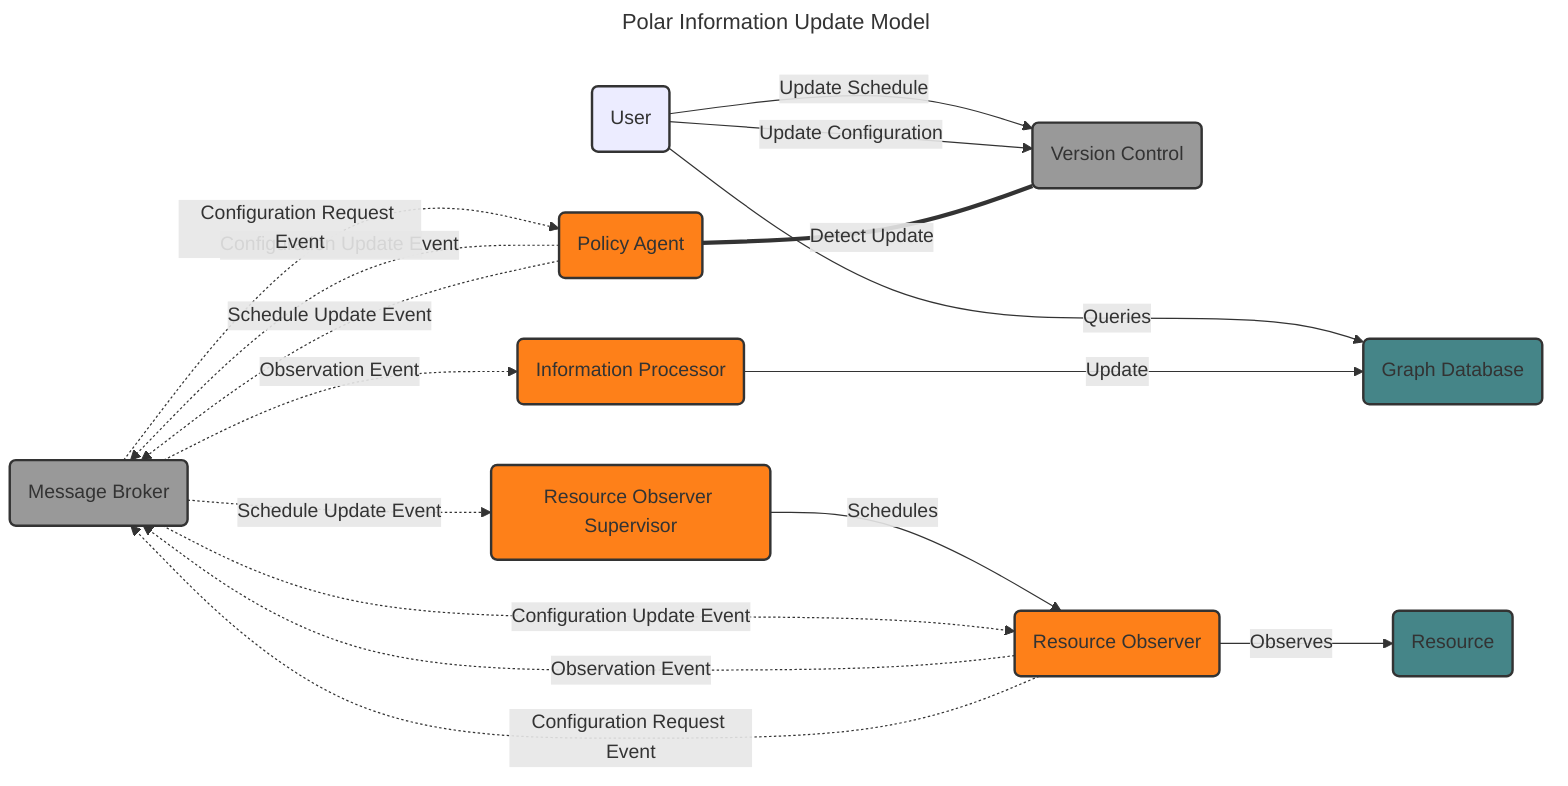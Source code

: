 ---
title: Polar Information Update Model
---
flowchart LR
    Neo4J(Graph Database)
    style Neo4J fill:#458588,stroke:#333,stroke-width:2px

    User(User)
    style User stroke:#333,stroke-width:2px

    VC(Version Control)
    style VC fill:#999999,stroke:#333,stroke-width:2px

    Res(Resource)
    style Res fill:#458588,stroke:#333,stroke-width:2px

    User -- Queries --> Neo4J
    User -- Update Schedule --> VC
    User -- Update Configuration --> VC

    IP -- Update ---> Neo4J

    IP(Information Processor)
    style IP fill:#fe8019,stroke:#333,stroke-width:2px

    MB(Message Broker)
    style MB fill:#999999,stroke:#333,stroke-width:2px

    ROS(Resource Observer Supervisor)
    style ROS fill:#fe8019,stroke:#333,stroke-width:2px

    ROS -- Schedules --> RO

    RO(Resource Observer)
    style RO fill:#fe8019,stroke:#333,stroke-width:2px

    RO -- Observes --> Res

    RO -. Observation Event .-> MB -. Observation Event .-> IP

    PA(Policy Agent)
    style PA fill:#fe8019,stroke:#333,stroke-width:2px

    PA == Detect Update === VC

    PA -. Configuration Update Event .-> MB -. Configuration Update Event .-> RO

    RO -. Configuration Request Event .-> MB -. Configuration Request Event .-> PA

    PA -. Schedule Update Event .-> MB

    MB -. Schedule Update Event .-> ROS